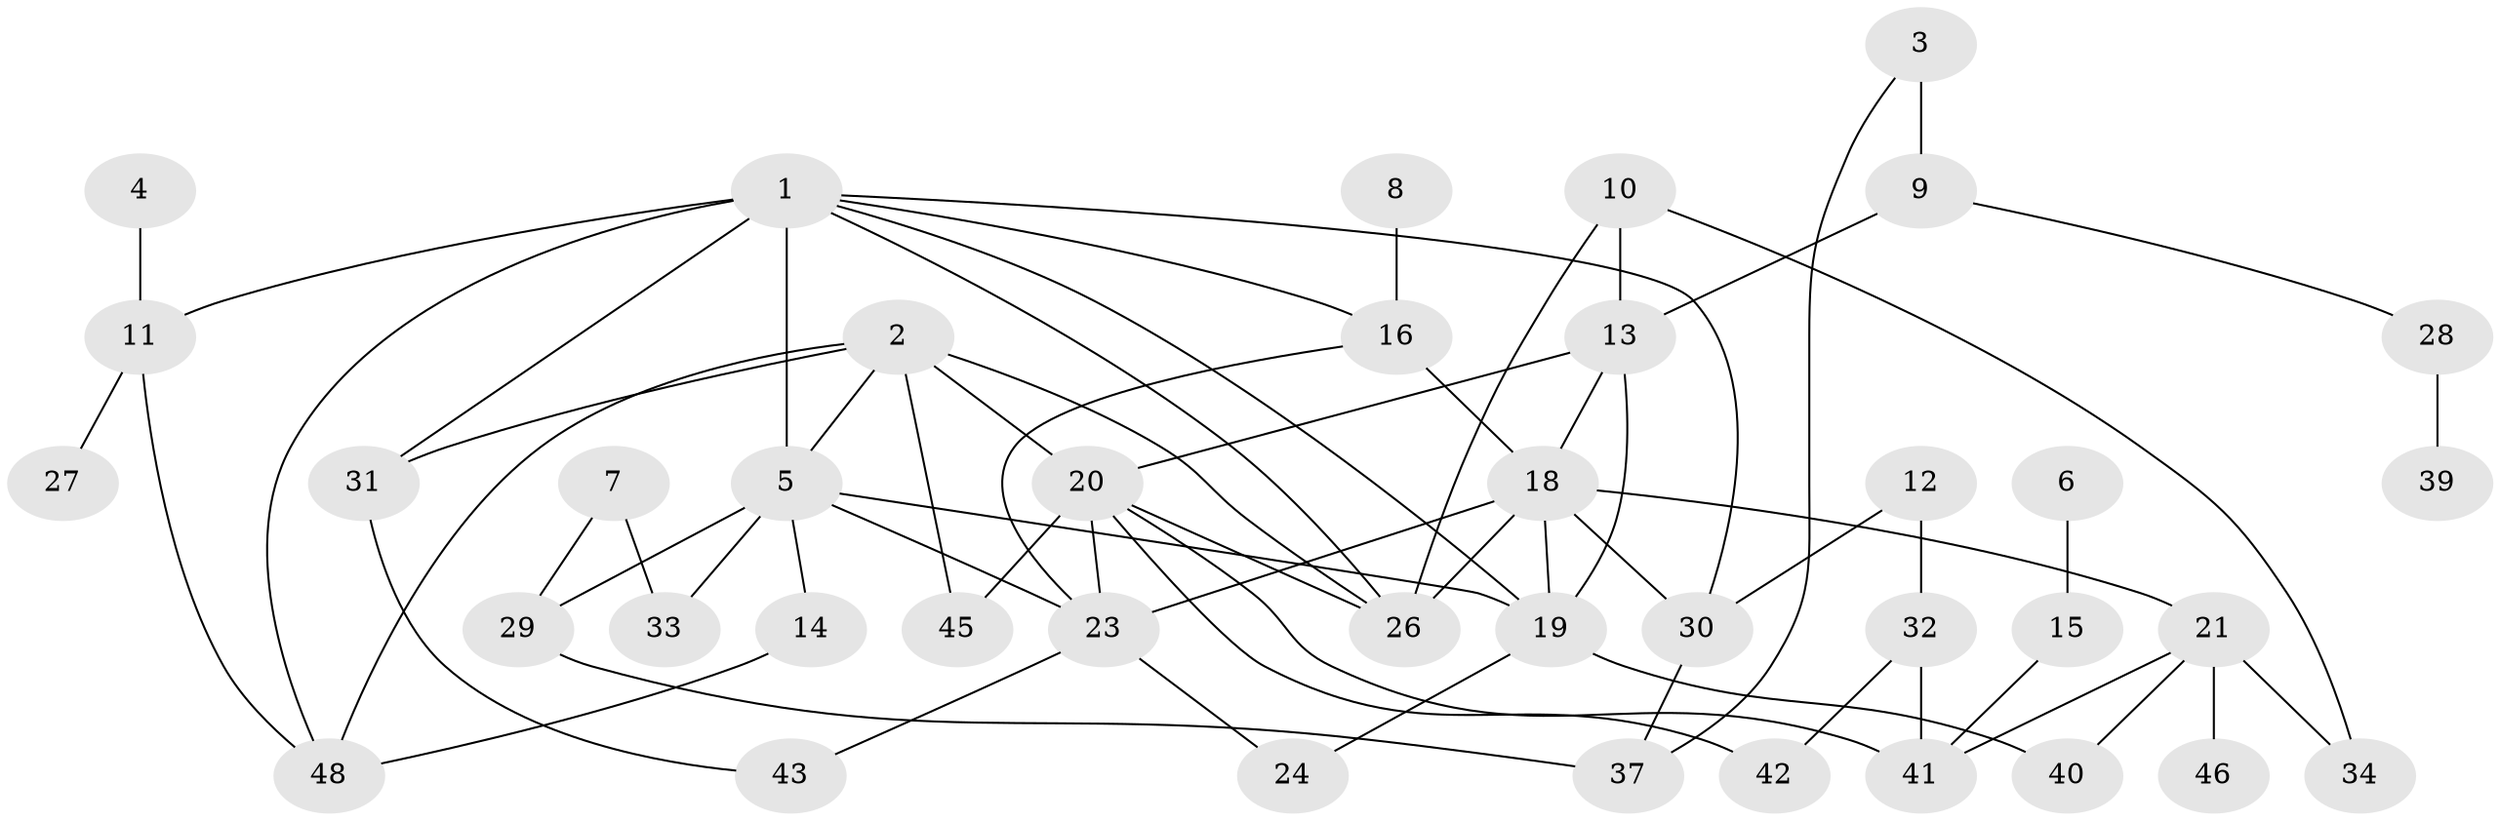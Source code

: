 // original degree distribution, {3: 0.17708333333333334, 4: 0.15625, 2: 0.2916666666666667, 1: 0.17708333333333334, 6: 0.010416666666666666, 5: 0.10416666666666667, 0: 0.08333333333333333}
// Generated by graph-tools (version 1.1) at 2025/33/03/09/25 02:33:45]
// undirected, 40 vertices, 66 edges
graph export_dot {
graph [start="1"]
  node [color=gray90,style=filled];
  1;
  2;
  3;
  4;
  5;
  6;
  7;
  8;
  9;
  10;
  11;
  12;
  13;
  14;
  15;
  16;
  18;
  19;
  20;
  21;
  23;
  24;
  26;
  27;
  28;
  29;
  30;
  31;
  32;
  33;
  34;
  37;
  39;
  40;
  41;
  42;
  43;
  45;
  46;
  48;
  1 -- 5 [weight=1.0];
  1 -- 11 [weight=2.0];
  1 -- 16 [weight=1.0];
  1 -- 19 [weight=1.0];
  1 -- 26 [weight=1.0];
  1 -- 30 [weight=1.0];
  1 -- 31 [weight=1.0];
  1 -- 48 [weight=1.0];
  2 -- 5 [weight=1.0];
  2 -- 20 [weight=1.0];
  2 -- 26 [weight=1.0];
  2 -- 31 [weight=1.0];
  2 -- 45 [weight=1.0];
  2 -- 48 [weight=1.0];
  3 -- 9 [weight=2.0];
  3 -- 37 [weight=1.0];
  4 -- 11 [weight=1.0];
  5 -- 14 [weight=1.0];
  5 -- 19 [weight=3.0];
  5 -- 23 [weight=1.0];
  5 -- 29 [weight=1.0];
  5 -- 33 [weight=1.0];
  6 -- 15 [weight=1.0];
  7 -- 29 [weight=1.0];
  7 -- 33 [weight=1.0];
  8 -- 16 [weight=1.0];
  9 -- 13 [weight=1.0];
  9 -- 28 [weight=1.0];
  10 -- 13 [weight=1.0];
  10 -- 26 [weight=1.0];
  10 -- 34 [weight=1.0];
  11 -- 27 [weight=1.0];
  11 -- 48 [weight=1.0];
  12 -- 30 [weight=1.0];
  12 -- 32 [weight=1.0];
  13 -- 18 [weight=1.0];
  13 -- 19 [weight=2.0];
  13 -- 20 [weight=1.0];
  14 -- 48 [weight=1.0];
  15 -- 41 [weight=1.0];
  16 -- 18 [weight=1.0];
  16 -- 23 [weight=1.0];
  18 -- 19 [weight=1.0];
  18 -- 21 [weight=1.0];
  18 -- 23 [weight=1.0];
  18 -- 26 [weight=2.0];
  18 -- 30 [weight=1.0];
  19 -- 24 [weight=1.0];
  19 -- 40 [weight=1.0];
  20 -- 23 [weight=1.0];
  20 -- 26 [weight=1.0];
  20 -- 41 [weight=1.0];
  20 -- 42 [weight=1.0];
  20 -- 45 [weight=1.0];
  21 -- 34 [weight=1.0];
  21 -- 40 [weight=1.0];
  21 -- 41 [weight=1.0];
  21 -- 46 [weight=1.0];
  23 -- 24 [weight=1.0];
  23 -- 43 [weight=1.0];
  28 -- 39 [weight=1.0];
  29 -- 37 [weight=1.0];
  30 -- 37 [weight=1.0];
  31 -- 43 [weight=1.0];
  32 -- 41 [weight=1.0];
  32 -- 42 [weight=1.0];
}
